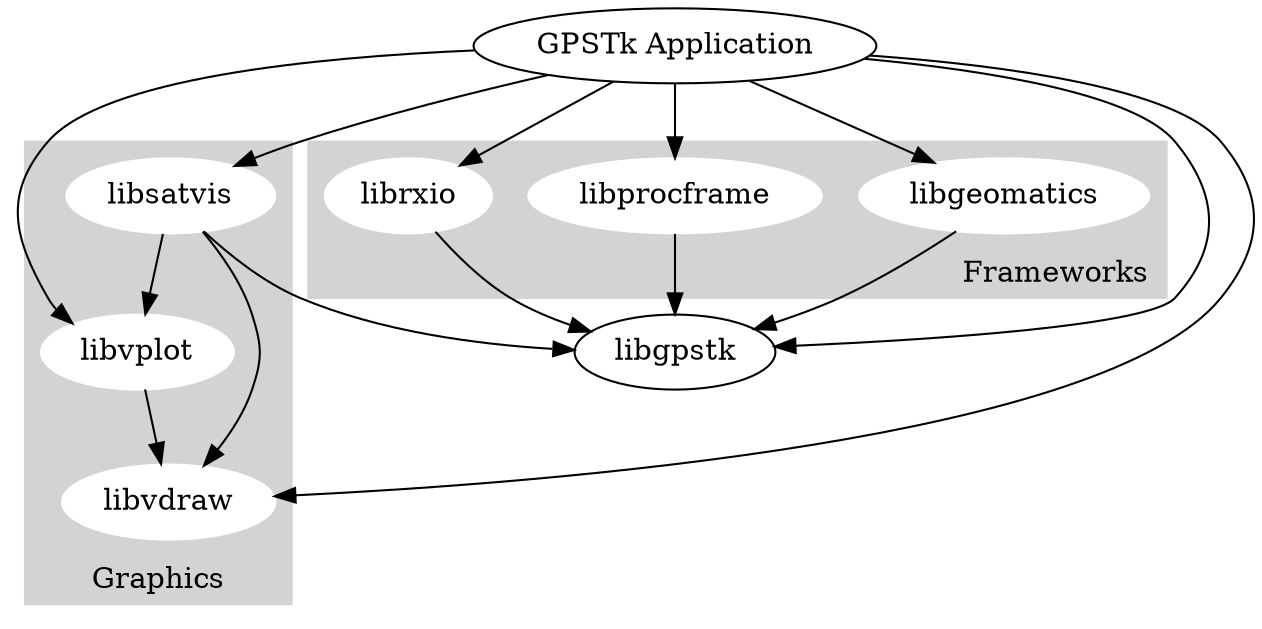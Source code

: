 // build with dot -Teps deps.dot -o deps.eps

digraph library_deps {

subgraph cluster2 {

   node [style=filled, color=white];
   style=filled;
   color=lightgrey;


   label="Frameworks";
   labeljust="r";
   labelloc="b";

   b0[label="libgeomatics"];
   b1[label="libprocframe"];
   b3[label="librxio"];
}

subgraph cluster1 {

   node [style=filled, color=white];
   style=filled;
   color=lightgrey;

   a1 -> a2 -> a3;
   a1 -> a3;

   label="Graphics";
   labelloc="b";

   a1[label="libsatvis"];
   a2[label="libvplot"];
   a3[label="libvdraw"];
}


b2[label="libgpstk"];

b0 -> b2;
b1 -> b2;
b3 -> b2;

app -> a1;
app -> a2;
app -> a3;

app -> b2;

app -> b0;
app -> b1;
app -> b3;

a1->b2;

app[label="GPSTk Application"];
}